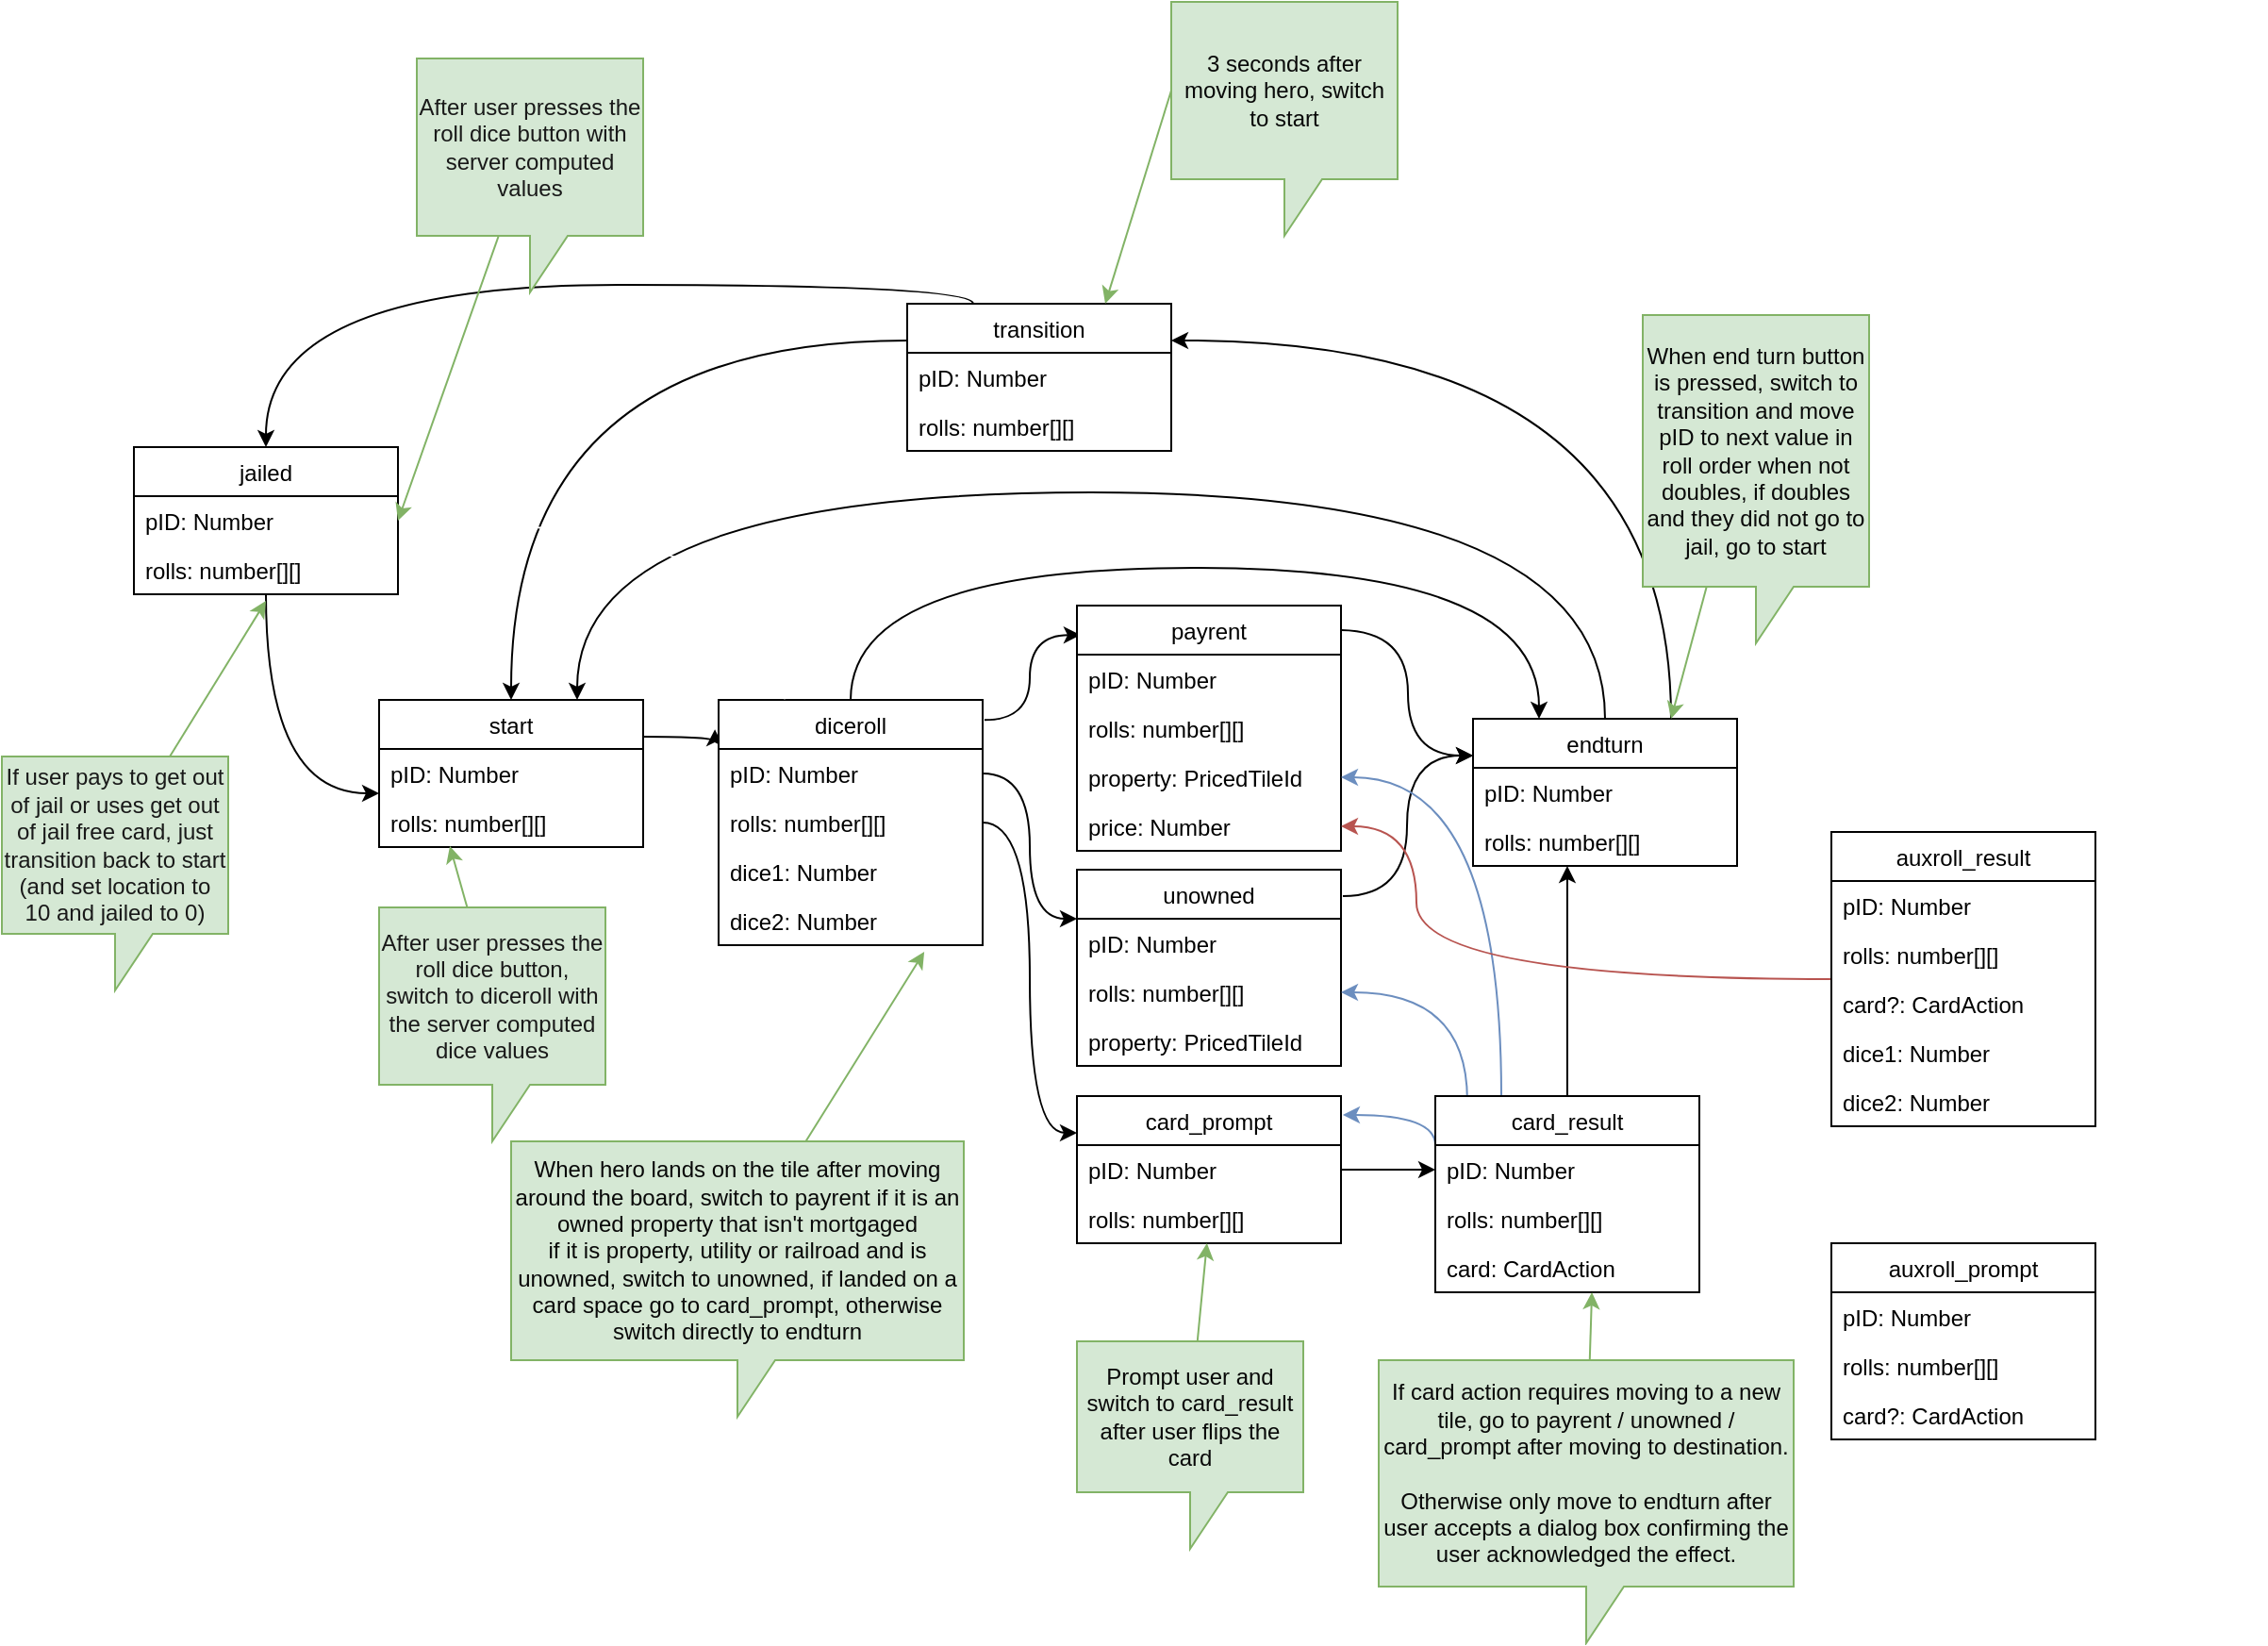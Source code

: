 <mxfile>
    <diagram id="23k9uy0YEaFbfAensMAj" name="Page-1">
        <mxGraphModel dx="1848" dy="1862" grid="1" gridSize="10" guides="1" tooltips="1" connect="1" arrows="1" fold="1" page="1" pageScale="1" pageWidth="827" pageHeight="1169" math="0" shadow="0">
            <root>
                <mxCell id="0"/>
                <mxCell id="1" parent="0"/>
                <mxCell id="lMkkt_V8vPEnHozAb_V0-29" style="edgeStyle=orthogonalEdgeStyle;rounded=0;orthogonalLoop=1;jettySize=auto;html=1;entryX=-0.014;entryY=0.12;entryDx=0;entryDy=0;entryPerimeter=0;exitX=1;exitY=0.25;exitDx=0;exitDy=0;curved=1;" parent="1" source="lMkkt_V8vPEnHozAb_V0-2" target="lMkkt_V8vPEnHozAb_V0-17" edge="1">
                    <mxGeometry relative="1" as="geometry"/>
                </mxCell>
                <mxCell id="lMkkt_V8vPEnHozAb_V0-2" value="start" style="swimlane;fontStyle=0;childLayout=stackLayout;horizontal=1;startSize=26;horizontalStack=0;resizeParent=1;resizeParentMax=0;resizeLast=0;collapsible=1;marginBottom=0;" parent="1" vertex="1">
                    <mxGeometry x="20" y="230" width="140" height="78" as="geometry"/>
                </mxCell>
                <mxCell id="lMkkt_V8vPEnHozAb_V0-3" value="pID: Number" style="text;strokeColor=none;fillColor=none;align=left;verticalAlign=top;spacingLeft=4;spacingRight=4;overflow=hidden;rotatable=0;points=[[0,0.5],[1,0.5]];portConstraint=eastwest;" parent="lMkkt_V8vPEnHozAb_V0-2" vertex="1">
                    <mxGeometry y="26" width="140" height="26" as="geometry"/>
                </mxCell>
                <mxCell id="2" value="rolls: number[][]" style="text;strokeColor=none;fillColor=none;align=left;verticalAlign=top;spacingLeft=4;spacingRight=4;overflow=hidden;rotatable=0;points=[[0,0.5],[1,0.5]];portConstraint=eastwest;" parent="lMkkt_V8vPEnHozAb_V0-2" vertex="1">
                    <mxGeometry y="52" width="140" height="26" as="geometry"/>
                </mxCell>
                <mxCell id="lMkkt_V8vPEnHozAb_V0-35" value="" style="edgeStyle=orthogonalEdgeStyle;curved=1;rounded=0;orthogonalLoop=1;jettySize=auto;html=1;entryX=0.5;entryY=0;entryDx=0;entryDy=0;exitX=0;exitY=0.25;exitDx=0;exitDy=0;" parent="1" source="lMkkt_V8vPEnHozAb_V0-6" target="lMkkt_V8vPEnHozAb_V0-2" edge="1">
                    <mxGeometry x="-0.539" y="-13" relative="1" as="geometry">
                        <mxPoint as="offset"/>
                    </mxGeometry>
                </mxCell>
                <mxCell id="lMkkt_V8vPEnHozAb_V0-6" value="transition" style="swimlane;fontStyle=0;childLayout=stackLayout;horizontal=1;startSize=26;horizontalStack=0;resizeParent=1;resizeParentMax=0;resizeLast=0;collapsible=1;marginBottom=0;" parent="1" vertex="1">
                    <mxGeometry x="300" y="20" width="140" height="78" as="geometry">
                        <mxRectangle x="230" y="240" width="60" height="26" as="alternateBounds"/>
                    </mxGeometry>
                </mxCell>
                <mxCell id="lMkkt_V8vPEnHozAb_V0-7" value="pID: Number" style="text;strokeColor=none;fillColor=none;align=left;verticalAlign=top;spacingLeft=4;spacingRight=4;overflow=hidden;rotatable=0;points=[[0,0.5],[1,0.5]];portConstraint=eastwest;" parent="lMkkt_V8vPEnHozAb_V0-6" vertex="1">
                    <mxGeometry y="26" width="140" height="26" as="geometry"/>
                </mxCell>
                <mxCell id="7" value="rolls: number[][]" style="text;strokeColor=none;fillColor=none;align=left;verticalAlign=top;spacingLeft=4;spacingRight=4;overflow=hidden;rotatable=0;points=[[0,0.5],[1,0.5]];portConstraint=eastwest;" parent="lMkkt_V8vPEnHozAb_V0-6" vertex="1">
                    <mxGeometry y="52" width="140" height="26" as="geometry"/>
                </mxCell>
                <mxCell id="lMkkt_V8vPEnHozAb_V0-34" value="" style="edgeStyle=orthogonalEdgeStyle;curved=1;rounded=0;orthogonalLoop=1;jettySize=auto;html=1;entryX=1;entryY=0.25;entryDx=0;entryDy=0;exitX=0.75;exitY=0;exitDx=0;exitDy=0;" parent="1" source="lMkkt_V8vPEnHozAb_V0-15" target="lMkkt_V8vPEnHozAb_V0-6" edge="1">
                    <mxGeometry x="-0.682" y="-20" relative="1" as="geometry">
                        <Array as="points">
                            <mxPoint x="705" y="40"/>
                        </Array>
                        <mxPoint as="offset"/>
                    </mxGeometry>
                </mxCell>
                <mxCell id="9" style="edgeStyle=orthogonalEdgeStyle;html=1;entryX=0.75;entryY=0;entryDx=0;entryDy=0;curved=1;" parent="1" source="lMkkt_V8vPEnHozAb_V0-15" target="lMkkt_V8vPEnHozAb_V0-2" edge="1">
                    <mxGeometry relative="1" as="geometry">
                        <Array as="points">
                            <mxPoint x="670" y="120"/>
                            <mxPoint x="125" y="120"/>
                        </Array>
                    </mxGeometry>
                </mxCell>
                <mxCell id="lMkkt_V8vPEnHozAb_V0-15" value="endturn" style="swimlane;fontStyle=0;childLayout=stackLayout;horizontal=1;startSize=26;horizontalStack=0;resizeParent=1;resizeParentMax=0;resizeLast=0;collapsible=1;marginBottom=0;" parent="1" vertex="1">
                    <mxGeometry x="600" y="240" width="140" height="78" as="geometry"/>
                </mxCell>
                <mxCell id="lMkkt_V8vPEnHozAb_V0-16" value="pID: Number" style="text;strokeColor=none;fillColor=none;align=left;verticalAlign=top;spacingLeft=4;spacingRight=4;overflow=hidden;rotatable=0;points=[[0,0.5],[1,0.5]];portConstraint=eastwest;" parent="lMkkt_V8vPEnHozAb_V0-15" vertex="1">
                    <mxGeometry y="26" width="140" height="26" as="geometry"/>
                </mxCell>
                <mxCell id="6" value="rolls: number[][]" style="text;strokeColor=none;fillColor=none;align=left;verticalAlign=top;spacingLeft=4;spacingRight=4;overflow=hidden;rotatable=0;points=[[0,0.5],[1,0.5]];portConstraint=eastwest;" parent="lMkkt_V8vPEnHozAb_V0-15" vertex="1">
                    <mxGeometry y="52" width="140" height="26" as="geometry"/>
                </mxCell>
                <mxCell id="lMkkt_V8vPEnHozAb_V0-30" style="edgeStyle=orthogonalEdgeStyle;curved=1;rounded=0;orthogonalLoop=1;jettySize=auto;html=1;entryX=0.014;entryY=0.12;entryDx=0;entryDy=0;entryPerimeter=0;exitX=1.007;exitY=0.082;exitDx=0;exitDy=0;exitPerimeter=0;" parent="1" source="lMkkt_V8vPEnHozAb_V0-17" target="lMkkt_V8vPEnHozAb_V0-21" edge="1">
                    <mxGeometry relative="1" as="geometry">
                        <mxPoint x="350" y="252" as="sourcePoint"/>
                    </mxGeometry>
                </mxCell>
                <mxCell id="lMkkt_V8vPEnHozAb_V0-43" style="edgeStyle=orthogonalEdgeStyle;rounded=0;orthogonalLoop=1;jettySize=auto;html=1;entryX=0.25;entryY=0;entryDx=0;entryDy=0;curved=1;" parent="1" source="lMkkt_V8vPEnHozAb_V0-17" target="lMkkt_V8vPEnHozAb_V0-15" edge="1">
                    <mxGeometry relative="1" as="geometry">
                        <Array as="points">
                            <mxPoint x="270" y="160"/>
                            <mxPoint x="635" y="160"/>
                        </Array>
                    </mxGeometry>
                </mxCell>
                <mxCell id="27" style="edgeStyle=orthogonalEdgeStyle;curved=1;html=1;entryX=0;entryY=0.25;entryDx=0;entryDy=0;" edge="1" parent="1" source="lMkkt_V8vPEnHozAb_V0-17" target="22">
                    <mxGeometry relative="1" as="geometry"/>
                </mxCell>
                <mxCell id="28" style="edgeStyle=orthogonalEdgeStyle;curved=1;html=1;entryX=0;entryY=0.25;entryDx=0;entryDy=0;exitX=1;exitY=0.5;exitDx=0;exitDy=0;" edge="1" parent="1" source="lMkkt_V8vPEnHozAb_V0-18" target="lMkkt_V8vPEnHozAb_V0-25">
                    <mxGeometry relative="1" as="geometry"/>
                </mxCell>
                <mxCell id="lMkkt_V8vPEnHozAb_V0-17" value="diceroll" style="swimlane;fontStyle=0;childLayout=stackLayout;horizontal=1;startSize=26;horizontalStack=0;resizeParent=1;resizeParentMax=0;resizeLast=0;collapsible=1;marginBottom=0;" parent="1" vertex="1">
                    <mxGeometry x="200" y="230" width="140" height="130" as="geometry"/>
                </mxCell>
                <mxCell id="lMkkt_V8vPEnHozAb_V0-18" value="pID: Number" style="text;strokeColor=none;fillColor=none;align=left;verticalAlign=top;spacingLeft=4;spacingRight=4;overflow=hidden;rotatable=0;points=[[0,0.5],[1,0.5]];portConstraint=eastwest;" parent="lMkkt_V8vPEnHozAb_V0-17" vertex="1">
                    <mxGeometry y="26" width="140" height="26" as="geometry"/>
                </mxCell>
                <mxCell id="3" value="rolls: number[][]" style="text;strokeColor=none;fillColor=none;align=left;verticalAlign=top;spacingLeft=4;spacingRight=4;overflow=hidden;rotatable=0;points=[[0,0.5],[1,0.5]];portConstraint=eastwest;" parent="lMkkt_V8vPEnHozAb_V0-17" vertex="1">
                    <mxGeometry y="52" width="140" height="26" as="geometry"/>
                </mxCell>
                <mxCell id="lMkkt_V8vPEnHozAb_V0-19" value="dice1: Number" style="text;strokeColor=none;fillColor=none;align=left;verticalAlign=top;spacingLeft=4;spacingRight=4;overflow=hidden;rotatable=0;points=[[0,0.5],[1,0.5]];portConstraint=eastwest;" parent="lMkkt_V8vPEnHozAb_V0-17" vertex="1">
                    <mxGeometry y="78" width="140" height="26" as="geometry"/>
                </mxCell>
                <mxCell id="lMkkt_V8vPEnHozAb_V0-20" value="dice2: Number" style="text;strokeColor=none;fillColor=none;align=left;verticalAlign=top;spacingLeft=4;spacingRight=4;overflow=hidden;rotatable=0;points=[[0,0.5],[1,0.5]];portConstraint=eastwest;" parent="lMkkt_V8vPEnHozAb_V0-17" vertex="1">
                    <mxGeometry y="104" width="140" height="26" as="geometry"/>
                </mxCell>
                <mxCell id="lMkkt_V8vPEnHozAb_V0-33" style="edgeStyle=orthogonalEdgeStyle;curved=1;rounded=0;orthogonalLoop=1;jettySize=auto;html=1;entryX=0;entryY=0.25;entryDx=0;entryDy=0;" parent="1" target="lMkkt_V8vPEnHozAb_V0-15" edge="1">
                    <mxGeometry relative="1" as="geometry">
                        <mxPoint x="530" y="193" as="sourcePoint"/>
                    </mxGeometry>
                </mxCell>
                <mxCell id="lMkkt_V8vPEnHozAb_V0-21" value="payrent" style="swimlane;fontStyle=0;childLayout=stackLayout;horizontal=1;startSize=26;horizontalStack=0;resizeParent=1;resizeParentMax=0;resizeLast=0;collapsible=1;marginBottom=0;" parent="1" vertex="1">
                    <mxGeometry x="390" y="180" width="140" height="130" as="geometry"/>
                </mxCell>
                <mxCell id="lMkkt_V8vPEnHozAb_V0-22" value="pID: Number" style="text;strokeColor=none;fillColor=none;align=left;verticalAlign=top;spacingLeft=4;spacingRight=4;overflow=hidden;rotatable=0;points=[[0,0.5],[1,0.5]];portConstraint=eastwest;" parent="lMkkt_V8vPEnHozAb_V0-21" vertex="1">
                    <mxGeometry y="26" width="140" height="26" as="geometry"/>
                </mxCell>
                <mxCell id="4" value="rolls: number[][]" style="text;strokeColor=none;fillColor=none;align=left;verticalAlign=top;spacingLeft=4;spacingRight=4;overflow=hidden;rotatable=0;points=[[0,0.5],[1,0.5]];portConstraint=eastwest;" parent="lMkkt_V8vPEnHozAb_V0-21" vertex="1">
                    <mxGeometry y="52" width="140" height="26" as="geometry"/>
                </mxCell>
                <mxCell id="lMkkt_V8vPEnHozAb_V0-23" value="property: PricedTileId" style="text;strokeColor=none;fillColor=none;align=left;verticalAlign=top;spacingLeft=4;spacingRight=4;overflow=hidden;rotatable=0;points=[[0,0.5],[1,0.5]];portConstraint=eastwest;" parent="lMkkt_V8vPEnHozAb_V0-21" vertex="1">
                    <mxGeometry y="78" width="140" height="26" as="geometry"/>
                </mxCell>
                <mxCell id="lMkkt_V8vPEnHozAb_V0-24" value="price: Number" style="text;strokeColor=none;fillColor=none;align=left;verticalAlign=top;spacingLeft=4;spacingRight=4;overflow=hidden;rotatable=0;points=[[0,0.5],[1,0.5]];portConstraint=eastwest;" parent="lMkkt_V8vPEnHozAb_V0-21" vertex="1">
                    <mxGeometry y="104" width="140" height="26" as="geometry"/>
                </mxCell>
                <mxCell id="lMkkt_V8vPEnHozAb_V0-25" value="unowned" style="swimlane;fontStyle=0;childLayout=stackLayout;horizontal=1;startSize=26;horizontalStack=0;resizeParent=1;resizeParentMax=0;resizeLast=0;collapsible=1;marginBottom=0;" parent="1" vertex="1">
                    <mxGeometry x="390" y="320" width="140" height="104" as="geometry"/>
                </mxCell>
                <mxCell id="lMkkt_V8vPEnHozAb_V0-26" value="pID: Number" style="text;strokeColor=none;fillColor=none;align=left;verticalAlign=top;spacingLeft=4;spacingRight=4;overflow=hidden;rotatable=0;points=[[0,0.5],[1,0.5]];portConstraint=eastwest;" parent="lMkkt_V8vPEnHozAb_V0-25" vertex="1">
                    <mxGeometry y="26" width="140" height="26" as="geometry"/>
                </mxCell>
                <mxCell id="5" value="rolls: number[][]" style="text;strokeColor=none;fillColor=none;align=left;verticalAlign=top;spacingLeft=4;spacingRight=4;overflow=hidden;rotatable=0;points=[[0,0.5],[1,0.5]];portConstraint=eastwest;" parent="lMkkt_V8vPEnHozAb_V0-25" vertex="1">
                    <mxGeometry y="52" width="140" height="26" as="geometry"/>
                </mxCell>
                <mxCell id="lMkkt_V8vPEnHozAb_V0-27" value="property: PricedTileId" style="text;strokeColor=none;fillColor=none;align=left;verticalAlign=top;spacingLeft=4;spacingRight=4;overflow=hidden;rotatable=0;points=[[0,0.5],[1,0.5]];portConstraint=eastwest;" parent="lMkkt_V8vPEnHozAb_V0-25" vertex="1">
                    <mxGeometry y="78" width="140" height="26" as="geometry"/>
                </mxCell>
                <mxCell id="lMkkt_V8vPEnHozAb_V0-32" style="edgeStyle=orthogonalEdgeStyle;curved=1;rounded=0;orthogonalLoop=1;jettySize=auto;html=1;entryX=0;entryY=0.25;entryDx=0;entryDy=0;exitX=1.007;exitY=0.135;exitDx=0;exitDy=0;exitPerimeter=0;" parent="1" source="lMkkt_V8vPEnHozAb_V0-25" target="lMkkt_V8vPEnHozAb_V0-15" edge="1">
                    <mxGeometry relative="1" as="geometry"/>
                </mxCell>
                <mxCell id="lMkkt_V8vPEnHozAb_V0-37" style="rounded=0;orthogonalLoop=1;jettySize=auto;html=1;entryX=0.75;entryY=0;entryDx=0;entryDy=0;fillColor=#d5e8d4;strokeColor=#82b366;" parent="1" source="lMkkt_V8vPEnHozAb_V0-36" target="lMkkt_V8vPEnHozAb_V0-15" edge="1">
                    <mxGeometry relative="1" as="geometry"/>
                </mxCell>
                <mxCell id="lMkkt_V8vPEnHozAb_V0-36" value="When end turn button is pressed, switch to transition and move pID to next value in roll order" style="shape=callout;whiteSpace=wrap;html=1;perimeter=calloutPerimeter;fillColor=#d5e8d4;strokeColor=#82b366;" parent="1" vertex="1">
                    <mxGeometry x="690" y="26" width="120" height="124" as="geometry"/>
                </mxCell>
                <mxCell id="lMkkt_V8vPEnHozAb_V0-39" style="edgeStyle=none;rounded=0;orthogonalLoop=1;jettySize=auto;html=1;entryX=0.75;entryY=0;entryDx=0;entryDy=0;fillColor=#d5e8d4;strokeColor=#82b366;exitX=0;exitY=0;exitDx=0;exitDy=47;exitPerimeter=0;" parent="1" source="rjqsmmEBE-RS8cDuXn0C-2" target="lMkkt_V8vPEnHozAb_V0-6" edge="1">
                    <mxGeometry relative="1" as="geometry">
                        <mxPoint x="160" y="38.9" as="sourcePoint"/>
                    </mxGeometry>
                </mxCell>
                <mxCell id="lMkkt_V8vPEnHozAb_V0-41" style="edgeStyle=none;rounded=0;orthogonalLoop=1;jettySize=auto;html=1;entryX=0.268;entryY=0.981;entryDx=0;entryDy=0;fillColor=#d5e8d4;strokeColor=#82b366;entryPerimeter=0;" parent="1" source="lMkkt_V8vPEnHozAb_V0-40" target="2" edge="1">
                    <mxGeometry relative="1" as="geometry"/>
                </mxCell>
                <mxCell id="lMkkt_V8vPEnHozAb_V0-40" value="After user presses the roll dice button, switch to diceroll with the server computed dice values" style="shape=callout;whiteSpace=wrap;html=1;perimeter=calloutPerimeter;fillColor=#d5e8d4;strokeColor=#82b366;fontColor=#191919;" parent="1" vertex="1">
                    <mxGeometry x="20" y="340" width="120" height="124" as="geometry"/>
                </mxCell>
                <mxCell id="lMkkt_V8vPEnHozAb_V0-44" style="rounded=0;orthogonalLoop=1;jettySize=auto;html=1;entryX=0.779;entryY=1.135;entryDx=0;entryDy=0;entryPerimeter=0;fillColor=#d5e8d4;strokeColor=#82b366;" parent="1" source="lMkkt_V8vPEnHozAb_V0-42" target="lMkkt_V8vPEnHozAb_V0-20" edge="1">
                    <mxGeometry relative="1" as="geometry"/>
                </mxCell>
                <mxCell id="lMkkt_V8vPEnHozAb_V0-42" value="When hero lands on the tile after moving around the board,&amp;nbsp;switch to payrent if it is an owned property that isn't mortgaged&lt;br&gt;if it is property, utility or railroad and is unowned, switch to unowned, if landed on a card space go to card_prompt, otherwise switch directly to endturn" style="shape=callout;whiteSpace=wrap;html=1;perimeter=calloutPerimeter;fillColor=#d5e8d4;strokeColor=#82b366;fontColor=#080808;" parent="1" vertex="1">
                    <mxGeometry x="90" y="464" width="240" height="146" as="geometry"/>
                </mxCell>
                <mxCell id="rjqsmmEBE-RS8cDuXn0C-1" value="When end turn button is pressed, switch to transition and move pID to next value in roll order when not doubles, if doubles and they did not go to jail, go to start" style="shape=callout;whiteSpace=wrap;html=1;perimeter=calloutPerimeter;fillColor=#d5e8d4;strokeColor=#82b366;fontColor=#080808;" parent="1" vertex="1">
                    <mxGeometry x="690" y="26" width="120" height="174" as="geometry"/>
                </mxCell>
                <mxCell id="rjqsmmEBE-RS8cDuXn0C-2" value="3 seconds after moving hero, switch to start" style="shape=callout;whiteSpace=wrap;html=1;perimeter=calloutPerimeter;fillColor=#d5e8d4;strokeColor=#82b366;fontColor=#080808;" parent="1" vertex="1">
                    <mxGeometry x="440" y="-140" width="120" height="124" as="geometry"/>
                </mxCell>
                <mxCell id="16" style="edgeStyle=orthogonalEdgeStyle;curved=1;html=1;entryX=0;entryY=-0.096;entryDx=0;entryDy=0;entryPerimeter=0;" parent="1" source="10" target="2" edge="1">
                    <mxGeometry relative="1" as="geometry"/>
                </mxCell>
                <mxCell id="19" style="edgeStyle=orthogonalEdgeStyle;html=1;entryX=0.25;entryY=0;entryDx=0;entryDy=0;strokeColor=#FFFFFF;curved=1;" parent="1" source="10" target="lMkkt_V8vPEnHozAb_V0-17" edge="1">
                    <mxGeometry relative="1" as="geometry"/>
                </mxCell>
                <mxCell id="10" value="jailed" style="swimlane;fontStyle=0;childLayout=stackLayout;horizontal=1;startSize=26;fillColor=none;horizontalStack=0;resizeParent=1;resizeParentMax=0;resizeLast=0;collapsible=1;marginBottom=0;" parent="1" vertex="1">
                    <mxGeometry x="-110" y="96" width="140" height="78" as="geometry"/>
                </mxCell>
                <mxCell id="11" value="pID: Number" style="text;strokeColor=none;fillColor=none;align=left;verticalAlign=top;spacingLeft=4;spacingRight=4;overflow=hidden;rotatable=0;points=[[0,0.5],[1,0.5]];portConstraint=eastwest;" parent="10" vertex="1">
                    <mxGeometry y="26" width="140" height="26" as="geometry"/>
                </mxCell>
                <mxCell id="14" value="rolls: number[][]" style="text;strokeColor=none;fillColor=none;align=left;verticalAlign=top;spacingLeft=4;spacingRight=4;overflow=hidden;rotatable=0;points=[[0,0.5],[1,0.5]];portConstraint=eastwest;" parent="10" vertex="1">
                    <mxGeometry y="52" width="140" height="26" as="geometry"/>
                </mxCell>
                <mxCell id="15" style="edgeStyle=orthogonalEdgeStyle;curved=1;html=1;entryX=0.5;entryY=0;entryDx=0;entryDy=0;exitX=0.25;exitY=0;exitDx=0;exitDy=0;" parent="1" source="lMkkt_V8vPEnHozAb_V0-6" target="10" edge="1">
                    <mxGeometry relative="1" as="geometry"/>
                </mxCell>
                <mxCell id="18" style="html=1;entryX=0.5;entryY=1.135;entryDx=0;entryDy=0;entryPerimeter=0;fillColor=#60a917;strokeColor=#82B366;" parent="1" source="17" target="14" edge="1">
                    <mxGeometry relative="1" as="geometry"/>
                </mxCell>
                <mxCell id="17" value="If user pays to get out of jail or uses get out of jail free card, just transition back to start (and set location to 10 and jailed to 0)" style="shape=callout;whiteSpace=wrap;html=1;perimeter=calloutPerimeter;fillColor=#d5e8d4;strokeColor=#82b366;fontColor=#191919;" parent="1" vertex="1">
                    <mxGeometry x="-180" y="260" width="120" height="124" as="geometry"/>
                </mxCell>
                <mxCell id="21" style="html=1;entryX=1;entryY=0.5;entryDx=0;entryDy=0;strokeColor=#82B366;" parent="1" source="20" target="11" edge="1">
                    <mxGeometry relative="1" as="geometry"/>
                </mxCell>
                <mxCell id="20" value="After user presses the roll dice button with server computed values" style="shape=callout;whiteSpace=wrap;html=1;perimeter=calloutPerimeter;fillColor=#d5e8d4;strokeColor=#82b366;fontColor=#191919;" parent="1" vertex="1">
                    <mxGeometry x="40" y="-110" width="120" height="124" as="geometry"/>
                </mxCell>
                <mxCell id="32" style="edgeStyle=orthogonalEdgeStyle;curved=1;html=1;entryX=0;entryY=0.5;entryDx=0;entryDy=0;" edge="1" parent="1" source="22" target="30">
                    <mxGeometry relative="1" as="geometry"/>
                </mxCell>
                <mxCell id="22" value="card_prompt" style="swimlane;fontStyle=0;childLayout=stackLayout;horizontal=1;startSize=26;horizontalStack=0;resizeParent=1;resizeParentMax=0;resizeLast=0;collapsible=1;marginBottom=0;" vertex="1" parent="1">
                    <mxGeometry x="390" y="440" width="140" height="78" as="geometry"/>
                </mxCell>
                <mxCell id="23" value="pID: Number" style="text;strokeColor=none;fillColor=none;align=left;verticalAlign=top;spacingLeft=4;spacingRight=4;overflow=hidden;rotatable=0;points=[[0,0.5],[1,0.5]];portConstraint=eastwest;" vertex="1" parent="22">
                    <mxGeometry y="26" width="140" height="26" as="geometry"/>
                </mxCell>
                <mxCell id="24" value="rolls: number[][]" style="text;strokeColor=none;fillColor=none;align=left;verticalAlign=top;spacingLeft=4;spacingRight=4;overflow=hidden;rotatable=0;points=[[0,0.5],[1,0.5]];portConstraint=eastwest;" vertex="1" parent="22">
                    <mxGeometry y="52" width="140" height="26" as="geometry"/>
                </mxCell>
                <mxCell id="33" style="edgeStyle=orthogonalEdgeStyle;curved=1;html=1;entryX=0.357;entryY=1;entryDx=0;entryDy=0;entryPerimeter=0;" edge="1" parent="1" source="29" target="6">
                    <mxGeometry relative="1" as="geometry"/>
                </mxCell>
                <mxCell id="34" style="edgeStyle=orthogonalEdgeStyle;curved=1;html=1;entryX=1;entryY=0.5;entryDx=0;entryDy=0;exitX=0.121;exitY=0.019;exitDx=0;exitDy=0;fillColor=#dae8fc;strokeColor=#6c8ebf;gradientColor=#7ea6e0;exitPerimeter=0;" edge="1" parent="1" source="29" target="5">
                    <mxGeometry relative="1" as="geometry"/>
                </mxCell>
                <mxCell id="35" style="edgeStyle=orthogonalEdgeStyle;curved=1;html=1;entryX=1;entryY=0.5;entryDx=0;entryDy=0;exitX=0.25;exitY=0;exitDx=0;exitDy=0;fillColor=#dae8fc;strokeColor=#6c8ebf;gradientColor=#7ea6e0;" edge="1" parent="1" source="29" target="lMkkt_V8vPEnHozAb_V0-23">
                    <mxGeometry relative="1" as="geometry"/>
                </mxCell>
                <mxCell id="39" style="edgeStyle=orthogonalEdgeStyle;html=1;entryX=1.007;entryY=0.128;entryDx=0;entryDy=0;entryPerimeter=0;curved=1;strokeColor=#6c8ebf;exitX=0;exitY=0.25;exitDx=0;exitDy=0;fillColor=#dae8fc;gradientColor=#7ea6e0;" edge="1" parent="1" source="29" target="22">
                    <mxGeometry relative="1" as="geometry">
                        <mxPoint x="550" y="450" as="targetPoint"/>
                        <Array as="points">
                            <mxPoint x="580" y="450"/>
                        </Array>
                    </mxGeometry>
                </mxCell>
                <mxCell id="52" style="edgeStyle=orthogonalEdgeStyle;html=1;entryX=-0.011;entryY=0.139;entryDx=0;entryDy=0;entryPerimeter=0;curved=1;strokeColor=#FFFFFF;exitX=1.004;exitY=0.13;exitDx=0;exitDy=0;exitPerimeter=0;" edge="1" parent="1" source="29" target="42">
                    <mxGeometry relative="1" as="geometry">
                        <mxPoint x="720" y="450" as="sourcePoint"/>
                    </mxGeometry>
                </mxCell>
                <mxCell id="29" value="card_result" style="swimlane;fontStyle=0;childLayout=stackLayout;horizontal=1;startSize=26;horizontalStack=0;resizeParent=1;resizeParentMax=0;resizeLast=0;collapsible=1;marginBottom=0;" vertex="1" parent="1">
                    <mxGeometry x="580" y="440" width="140" height="104" as="geometry"/>
                </mxCell>
                <mxCell id="30" value="pID: Number" style="text;strokeColor=none;fillColor=none;align=left;verticalAlign=top;spacingLeft=4;spacingRight=4;overflow=hidden;rotatable=0;points=[[0,0.5],[1,0.5]];portConstraint=eastwest;" vertex="1" parent="29">
                    <mxGeometry y="26" width="140" height="26" as="geometry"/>
                </mxCell>
                <mxCell id="41" value="rolls: number[][]" style="text;strokeColor=none;fillColor=none;align=left;verticalAlign=top;spacingLeft=4;spacingRight=4;overflow=hidden;rotatable=0;points=[[0,0.5],[1,0.5]];portConstraint=eastwest;" vertex="1" parent="29">
                    <mxGeometry y="52" width="140" height="26" as="geometry"/>
                </mxCell>
                <mxCell id="31" value="card: CardAction" style="text;strokeColor=none;fillColor=none;align=left;verticalAlign=top;spacingLeft=4;spacingRight=4;overflow=hidden;rotatable=0;points=[[0,0.5],[1,0.5]];portConstraint=eastwest;" vertex="1" parent="29">
                    <mxGeometry y="78" width="140" height="26" as="geometry"/>
                </mxCell>
                <mxCell id="37" style="html=1;fillColor=#60a917;strokeColor=#82B366;" edge="1" parent="1" source="36" target="24">
                    <mxGeometry relative="1" as="geometry"/>
                </mxCell>
                <mxCell id="36" value="Prompt user and switch to card_result after user flips the card" style="shape=callout;whiteSpace=wrap;html=1;perimeter=calloutPerimeter;fillColor=#d5e8d4;strokeColor=#82b366;fontColor=#080808;" vertex="1" parent="1">
                    <mxGeometry x="390" y="570" width="120" height="110" as="geometry"/>
                </mxCell>
                <mxCell id="40" style="html=1;entryX=0.593;entryY=1;entryDx=0;entryDy=0;entryPerimeter=0;strokeColor=#82B366;" edge="1" parent="1" source="38" target="31">
                    <mxGeometry relative="1" as="geometry"/>
                </mxCell>
                <mxCell id="38" value="If card action requires moving to a new tile, go to payrent / unowned / card_prompt after moving to destination.&lt;br&gt;&lt;br&gt;Otherwise only move to endturn after user accepts a dialog box confirming the user acknowledged the effect." style="shape=callout;whiteSpace=wrap;html=1;perimeter=calloutPerimeter;fillColor=#d5e8d4;strokeColor=#82b366;fontColor=#080808;" vertex="1" parent="1">
                    <mxGeometry x="550" y="580" width="220" height="150" as="geometry"/>
                </mxCell>
                <mxCell id="54" style="edgeStyle=orthogonalEdgeStyle;curved=1;html=1;entryX=1.018;entryY=0.074;entryDx=0;entryDy=0;entryPerimeter=0;strokeColor=#FFFFFF;exitX=0.996;exitY=0.139;exitDx=0;exitDy=0;exitPerimeter=0;" edge="1" parent="1" source="42" target="46">
                    <mxGeometry relative="1" as="geometry">
                        <mxPoint x="933" y="500" as="sourcePoint"/>
                        <Array as="points">
                            <mxPoint x="1020" y="533"/>
                            <mxPoint x="1020" y="312"/>
                        </Array>
                    </mxGeometry>
                </mxCell>
                <mxCell id="42" value="auxroll_prompt" style="swimlane;fontStyle=0;childLayout=stackLayout;horizontal=1;startSize=26;horizontalStack=0;resizeParent=1;resizeParentMax=0;resizeLast=0;collapsible=1;marginBottom=0;" vertex="1" parent="1">
                    <mxGeometry x="790" y="518" width="140" height="104" as="geometry"/>
                </mxCell>
                <mxCell id="43" value="pID: Number" style="text;strokeColor=none;fillColor=none;align=left;verticalAlign=top;spacingLeft=4;spacingRight=4;overflow=hidden;rotatable=0;points=[[0,0.5],[1,0.5]];portConstraint=eastwest;" vertex="1" parent="42">
                    <mxGeometry y="26" width="140" height="26" as="geometry"/>
                </mxCell>
                <mxCell id="44" value="rolls: number[][]" style="text;strokeColor=none;fillColor=none;align=left;verticalAlign=top;spacingLeft=4;spacingRight=4;overflow=hidden;rotatable=0;points=[[0,0.5],[1,0.5]];portConstraint=eastwest;" vertex="1" parent="42">
                    <mxGeometry y="52" width="140" height="26" as="geometry"/>
                </mxCell>
                <mxCell id="45" value="card?: CardAction" style="text;strokeColor=none;fillColor=none;align=left;verticalAlign=top;spacingLeft=4;spacingRight=4;overflow=hidden;rotatable=0;points=[[0,0.5],[1,0.5]];portConstraint=eastwest;" vertex="1" parent="42">
                    <mxGeometry y="78" width="140" height="26" as="geometry"/>
                </mxCell>
                <mxCell id="55" style="edgeStyle=orthogonalEdgeStyle;curved=1;html=1;entryX=1;entryY=0.5;entryDx=0;entryDy=0;strokeColor=#b85450;gradientColor=#ea6b66;fillColor=#f8cecc;" edge="1" parent="1" source="46" target="lMkkt_V8vPEnHozAb_V0-24">
                    <mxGeometry relative="1" as="geometry">
                        <Array as="points">
                            <mxPoint x="570" y="378"/>
                            <mxPoint x="570" y="297"/>
                        </Array>
                    </mxGeometry>
                </mxCell>
                <mxCell id="46" value="auxroll_result" style="swimlane;fontStyle=0;childLayout=stackLayout;horizontal=1;startSize=26;horizontalStack=0;resizeParent=1;resizeParentMax=0;resizeLast=0;collapsible=1;marginBottom=0;" vertex="1" parent="1">
                    <mxGeometry x="790" y="300" width="140" height="156" as="geometry"/>
                </mxCell>
                <mxCell id="47" value="pID: Number" style="text;strokeColor=none;fillColor=none;align=left;verticalAlign=top;spacingLeft=4;spacingRight=4;overflow=hidden;rotatable=0;points=[[0,0.5],[1,0.5]];portConstraint=eastwest;" vertex="1" parent="46">
                    <mxGeometry y="26" width="140" height="26" as="geometry"/>
                </mxCell>
                <mxCell id="48" value="rolls: number[][]" style="text;strokeColor=none;fillColor=none;align=left;verticalAlign=top;spacingLeft=4;spacingRight=4;overflow=hidden;rotatable=0;points=[[0,0.5],[1,0.5]];portConstraint=eastwest;" vertex="1" parent="46">
                    <mxGeometry y="52" width="140" height="26" as="geometry"/>
                </mxCell>
                <mxCell id="49" value="card?: CardAction" style="text;strokeColor=none;fillColor=none;align=left;verticalAlign=top;spacingLeft=4;spacingRight=4;overflow=hidden;rotatable=0;points=[[0,0.5],[1,0.5]];portConstraint=eastwest;" vertex="1" parent="46">
                    <mxGeometry y="78" width="140" height="26" as="geometry"/>
                </mxCell>
                <mxCell id="50" value="dice1: Number" style="text;strokeColor=none;fillColor=none;align=left;verticalAlign=top;spacingLeft=4;spacingRight=4;overflow=hidden;rotatable=0;points=[[0,0.5],[1,0.5]];portConstraint=eastwest;" vertex="1" parent="46">
                    <mxGeometry y="104" width="140" height="26" as="geometry"/>
                </mxCell>
                <mxCell id="51" value="dice2: Number" style="text;strokeColor=none;fillColor=none;align=left;verticalAlign=top;spacingLeft=4;spacingRight=4;overflow=hidden;rotatable=0;points=[[0,0.5],[1,0.5]];portConstraint=eastwest;" vertex="1" parent="46">
                    <mxGeometry y="130" width="140" height="26" as="geometry"/>
                </mxCell>
            </root>
        </mxGraphModel>
    </diagram>
</mxfile>